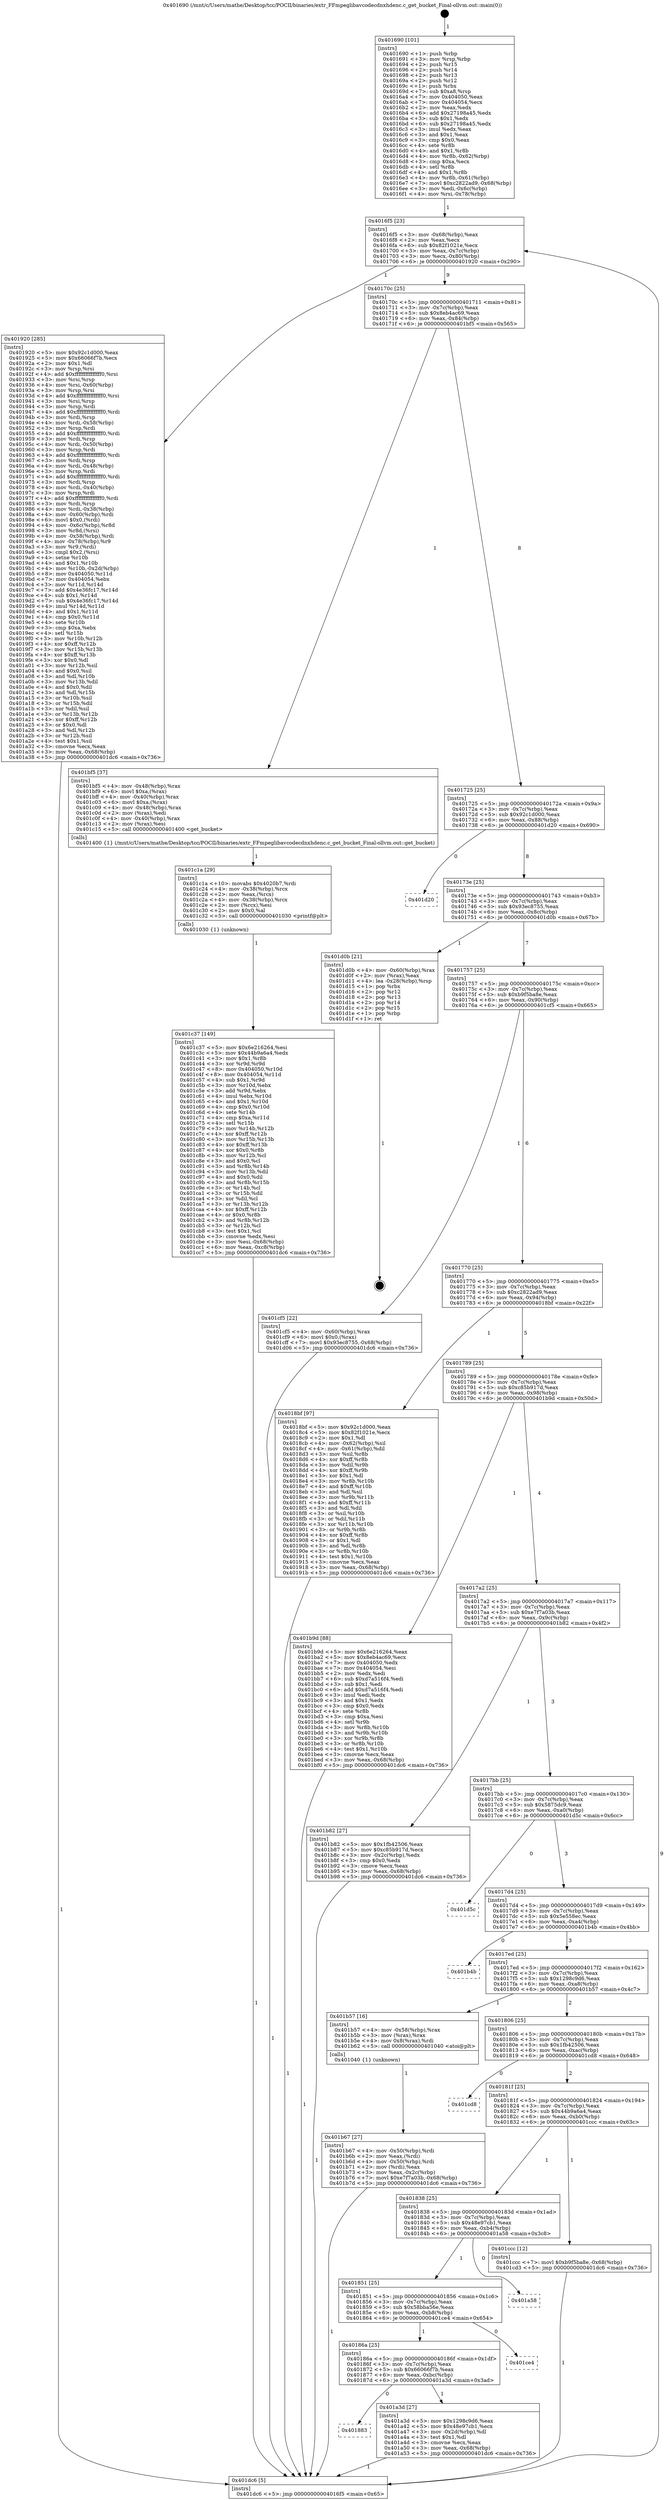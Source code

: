 digraph "0x401690" {
  label = "0x401690 (/mnt/c/Users/mathe/Desktop/tcc/POCII/binaries/extr_FFmpeglibavcodecdnxhdenc.c_get_bucket_Final-ollvm.out::main(0))"
  labelloc = "t"
  node[shape=record]

  Entry [label="",width=0.3,height=0.3,shape=circle,fillcolor=black,style=filled]
  "0x4016f5" [label="{
     0x4016f5 [23]\l
     | [instrs]\l
     &nbsp;&nbsp;0x4016f5 \<+3\>: mov -0x68(%rbp),%eax\l
     &nbsp;&nbsp;0x4016f8 \<+2\>: mov %eax,%ecx\l
     &nbsp;&nbsp;0x4016fa \<+6\>: sub $0x82f1021e,%ecx\l
     &nbsp;&nbsp;0x401700 \<+3\>: mov %eax,-0x7c(%rbp)\l
     &nbsp;&nbsp;0x401703 \<+3\>: mov %ecx,-0x80(%rbp)\l
     &nbsp;&nbsp;0x401706 \<+6\>: je 0000000000401920 \<main+0x290\>\l
  }"]
  "0x401920" [label="{
     0x401920 [285]\l
     | [instrs]\l
     &nbsp;&nbsp;0x401920 \<+5\>: mov $0x92c1d000,%eax\l
     &nbsp;&nbsp;0x401925 \<+5\>: mov $0x66066f7b,%ecx\l
     &nbsp;&nbsp;0x40192a \<+2\>: mov $0x1,%dl\l
     &nbsp;&nbsp;0x40192c \<+3\>: mov %rsp,%rsi\l
     &nbsp;&nbsp;0x40192f \<+4\>: add $0xfffffffffffffff0,%rsi\l
     &nbsp;&nbsp;0x401933 \<+3\>: mov %rsi,%rsp\l
     &nbsp;&nbsp;0x401936 \<+4\>: mov %rsi,-0x60(%rbp)\l
     &nbsp;&nbsp;0x40193a \<+3\>: mov %rsp,%rsi\l
     &nbsp;&nbsp;0x40193d \<+4\>: add $0xfffffffffffffff0,%rsi\l
     &nbsp;&nbsp;0x401941 \<+3\>: mov %rsi,%rsp\l
     &nbsp;&nbsp;0x401944 \<+3\>: mov %rsp,%rdi\l
     &nbsp;&nbsp;0x401947 \<+4\>: add $0xfffffffffffffff0,%rdi\l
     &nbsp;&nbsp;0x40194b \<+3\>: mov %rdi,%rsp\l
     &nbsp;&nbsp;0x40194e \<+4\>: mov %rdi,-0x58(%rbp)\l
     &nbsp;&nbsp;0x401952 \<+3\>: mov %rsp,%rdi\l
     &nbsp;&nbsp;0x401955 \<+4\>: add $0xfffffffffffffff0,%rdi\l
     &nbsp;&nbsp;0x401959 \<+3\>: mov %rdi,%rsp\l
     &nbsp;&nbsp;0x40195c \<+4\>: mov %rdi,-0x50(%rbp)\l
     &nbsp;&nbsp;0x401960 \<+3\>: mov %rsp,%rdi\l
     &nbsp;&nbsp;0x401963 \<+4\>: add $0xfffffffffffffff0,%rdi\l
     &nbsp;&nbsp;0x401967 \<+3\>: mov %rdi,%rsp\l
     &nbsp;&nbsp;0x40196a \<+4\>: mov %rdi,-0x48(%rbp)\l
     &nbsp;&nbsp;0x40196e \<+3\>: mov %rsp,%rdi\l
     &nbsp;&nbsp;0x401971 \<+4\>: add $0xfffffffffffffff0,%rdi\l
     &nbsp;&nbsp;0x401975 \<+3\>: mov %rdi,%rsp\l
     &nbsp;&nbsp;0x401978 \<+4\>: mov %rdi,-0x40(%rbp)\l
     &nbsp;&nbsp;0x40197c \<+3\>: mov %rsp,%rdi\l
     &nbsp;&nbsp;0x40197f \<+4\>: add $0xfffffffffffffff0,%rdi\l
     &nbsp;&nbsp;0x401983 \<+3\>: mov %rdi,%rsp\l
     &nbsp;&nbsp;0x401986 \<+4\>: mov %rdi,-0x38(%rbp)\l
     &nbsp;&nbsp;0x40198a \<+4\>: mov -0x60(%rbp),%rdi\l
     &nbsp;&nbsp;0x40198e \<+6\>: movl $0x0,(%rdi)\l
     &nbsp;&nbsp;0x401994 \<+4\>: mov -0x6c(%rbp),%r8d\l
     &nbsp;&nbsp;0x401998 \<+3\>: mov %r8d,(%rsi)\l
     &nbsp;&nbsp;0x40199b \<+4\>: mov -0x58(%rbp),%rdi\l
     &nbsp;&nbsp;0x40199f \<+4\>: mov -0x78(%rbp),%r9\l
     &nbsp;&nbsp;0x4019a3 \<+3\>: mov %r9,(%rdi)\l
     &nbsp;&nbsp;0x4019a6 \<+3\>: cmpl $0x2,(%rsi)\l
     &nbsp;&nbsp;0x4019a9 \<+4\>: setne %r10b\l
     &nbsp;&nbsp;0x4019ad \<+4\>: and $0x1,%r10b\l
     &nbsp;&nbsp;0x4019b1 \<+4\>: mov %r10b,-0x2d(%rbp)\l
     &nbsp;&nbsp;0x4019b5 \<+8\>: mov 0x404050,%r11d\l
     &nbsp;&nbsp;0x4019bd \<+7\>: mov 0x404054,%ebx\l
     &nbsp;&nbsp;0x4019c4 \<+3\>: mov %r11d,%r14d\l
     &nbsp;&nbsp;0x4019c7 \<+7\>: add $0x4e36fc17,%r14d\l
     &nbsp;&nbsp;0x4019ce \<+4\>: sub $0x1,%r14d\l
     &nbsp;&nbsp;0x4019d2 \<+7\>: sub $0x4e36fc17,%r14d\l
     &nbsp;&nbsp;0x4019d9 \<+4\>: imul %r14d,%r11d\l
     &nbsp;&nbsp;0x4019dd \<+4\>: and $0x1,%r11d\l
     &nbsp;&nbsp;0x4019e1 \<+4\>: cmp $0x0,%r11d\l
     &nbsp;&nbsp;0x4019e5 \<+4\>: sete %r10b\l
     &nbsp;&nbsp;0x4019e9 \<+3\>: cmp $0xa,%ebx\l
     &nbsp;&nbsp;0x4019ec \<+4\>: setl %r15b\l
     &nbsp;&nbsp;0x4019f0 \<+3\>: mov %r10b,%r12b\l
     &nbsp;&nbsp;0x4019f3 \<+4\>: xor $0xff,%r12b\l
     &nbsp;&nbsp;0x4019f7 \<+3\>: mov %r15b,%r13b\l
     &nbsp;&nbsp;0x4019fa \<+4\>: xor $0xff,%r13b\l
     &nbsp;&nbsp;0x4019fe \<+3\>: xor $0x0,%dl\l
     &nbsp;&nbsp;0x401a01 \<+3\>: mov %r12b,%sil\l
     &nbsp;&nbsp;0x401a04 \<+4\>: and $0x0,%sil\l
     &nbsp;&nbsp;0x401a08 \<+3\>: and %dl,%r10b\l
     &nbsp;&nbsp;0x401a0b \<+3\>: mov %r13b,%dil\l
     &nbsp;&nbsp;0x401a0e \<+4\>: and $0x0,%dil\l
     &nbsp;&nbsp;0x401a12 \<+3\>: and %dl,%r15b\l
     &nbsp;&nbsp;0x401a15 \<+3\>: or %r10b,%sil\l
     &nbsp;&nbsp;0x401a18 \<+3\>: or %r15b,%dil\l
     &nbsp;&nbsp;0x401a1b \<+3\>: xor %dil,%sil\l
     &nbsp;&nbsp;0x401a1e \<+3\>: or %r13b,%r12b\l
     &nbsp;&nbsp;0x401a21 \<+4\>: xor $0xff,%r12b\l
     &nbsp;&nbsp;0x401a25 \<+3\>: or $0x0,%dl\l
     &nbsp;&nbsp;0x401a28 \<+3\>: and %dl,%r12b\l
     &nbsp;&nbsp;0x401a2b \<+3\>: or %r12b,%sil\l
     &nbsp;&nbsp;0x401a2e \<+4\>: test $0x1,%sil\l
     &nbsp;&nbsp;0x401a32 \<+3\>: cmovne %ecx,%eax\l
     &nbsp;&nbsp;0x401a35 \<+3\>: mov %eax,-0x68(%rbp)\l
     &nbsp;&nbsp;0x401a38 \<+5\>: jmp 0000000000401dc6 \<main+0x736\>\l
  }"]
  "0x40170c" [label="{
     0x40170c [25]\l
     | [instrs]\l
     &nbsp;&nbsp;0x40170c \<+5\>: jmp 0000000000401711 \<main+0x81\>\l
     &nbsp;&nbsp;0x401711 \<+3\>: mov -0x7c(%rbp),%eax\l
     &nbsp;&nbsp;0x401714 \<+5\>: sub $0x8eb4ac69,%eax\l
     &nbsp;&nbsp;0x401719 \<+6\>: mov %eax,-0x84(%rbp)\l
     &nbsp;&nbsp;0x40171f \<+6\>: je 0000000000401bf5 \<main+0x565\>\l
  }"]
  Exit [label="",width=0.3,height=0.3,shape=circle,fillcolor=black,style=filled,peripheries=2]
  "0x401bf5" [label="{
     0x401bf5 [37]\l
     | [instrs]\l
     &nbsp;&nbsp;0x401bf5 \<+4\>: mov -0x48(%rbp),%rax\l
     &nbsp;&nbsp;0x401bf9 \<+6\>: movl $0xa,(%rax)\l
     &nbsp;&nbsp;0x401bff \<+4\>: mov -0x40(%rbp),%rax\l
     &nbsp;&nbsp;0x401c03 \<+6\>: movl $0xa,(%rax)\l
     &nbsp;&nbsp;0x401c09 \<+4\>: mov -0x48(%rbp),%rax\l
     &nbsp;&nbsp;0x401c0d \<+2\>: mov (%rax),%edi\l
     &nbsp;&nbsp;0x401c0f \<+4\>: mov -0x40(%rbp),%rax\l
     &nbsp;&nbsp;0x401c13 \<+2\>: mov (%rax),%esi\l
     &nbsp;&nbsp;0x401c15 \<+5\>: call 0000000000401400 \<get_bucket\>\l
     | [calls]\l
     &nbsp;&nbsp;0x401400 \{1\} (/mnt/c/Users/mathe/Desktop/tcc/POCII/binaries/extr_FFmpeglibavcodecdnxhdenc.c_get_bucket_Final-ollvm.out::get_bucket)\l
  }"]
  "0x401725" [label="{
     0x401725 [25]\l
     | [instrs]\l
     &nbsp;&nbsp;0x401725 \<+5\>: jmp 000000000040172a \<main+0x9a\>\l
     &nbsp;&nbsp;0x40172a \<+3\>: mov -0x7c(%rbp),%eax\l
     &nbsp;&nbsp;0x40172d \<+5\>: sub $0x92c1d000,%eax\l
     &nbsp;&nbsp;0x401732 \<+6\>: mov %eax,-0x88(%rbp)\l
     &nbsp;&nbsp;0x401738 \<+6\>: je 0000000000401d20 \<main+0x690\>\l
  }"]
  "0x401c37" [label="{
     0x401c37 [149]\l
     | [instrs]\l
     &nbsp;&nbsp;0x401c37 \<+5\>: mov $0x6e216264,%esi\l
     &nbsp;&nbsp;0x401c3c \<+5\>: mov $0x44b9a6a4,%edx\l
     &nbsp;&nbsp;0x401c41 \<+3\>: mov $0x1,%r8b\l
     &nbsp;&nbsp;0x401c44 \<+3\>: xor %r9d,%r9d\l
     &nbsp;&nbsp;0x401c47 \<+8\>: mov 0x404050,%r10d\l
     &nbsp;&nbsp;0x401c4f \<+8\>: mov 0x404054,%r11d\l
     &nbsp;&nbsp;0x401c57 \<+4\>: sub $0x1,%r9d\l
     &nbsp;&nbsp;0x401c5b \<+3\>: mov %r10d,%ebx\l
     &nbsp;&nbsp;0x401c5e \<+3\>: add %r9d,%ebx\l
     &nbsp;&nbsp;0x401c61 \<+4\>: imul %ebx,%r10d\l
     &nbsp;&nbsp;0x401c65 \<+4\>: and $0x1,%r10d\l
     &nbsp;&nbsp;0x401c69 \<+4\>: cmp $0x0,%r10d\l
     &nbsp;&nbsp;0x401c6d \<+4\>: sete %r14b\l
     &nbsp;&nbsp;0x401c71 \<+4\>: cmp $0xa,%r11d\l
     &nbsp;&nbsp;0x401c75 \<+4\>: setl %r15b\l
     &nbsp;&nbsp;0x401c79 \<+3\>: mov %r14b,%r12b\l
     &nbsp;&nbsp;0x401c7c \<+4\>: xor $0xff,%r12b\l
     &nbsp;&nbsp;0x401c80 \<+3\>: mov %r15b,%r13b\l
     &nbsp;&nbsp;0x401c83 \<+4\>: xor $0xff,%r13b\l
     &nbsp;&nbsp;0x401c87 \<+4\>: xor $0x0,%r8b\l
     &nbsp;&nbsp;0x401c8b \<+3\>: mov %r12b,%cl\l
     &nbsp;&nbsp;0x401c8e \<+3\>: and $0x0,%cl\l
     &nbsp;&nbsp;0x401c91 \<+3\>: and %r8b,%r14b\l
     &nbsp;&nbsp;0x401c94 \<+3\>: mov %r13b,%dil\l
     &nbsp;&nbsp;0x401c97 \<+4\>: and $0x0,%dil\l
     &nbsp;&nbsp;0x401c9b \<+3\>: and %r8b,%r15b\l
     &nbsp;&nbsp;0x401c9e \<+3\>: or %r14b,%cl\l
     &nbsp;&nbsp;0x401ca1 \<+3\>: or %r15b,%dil\l
     &nbsp;&nbsp;0x401ca4 \<+3\>: xor %dil,%cl\l
     &nbsp;&nbsp;0x401ca7 \<+3\>: or %r13b,%r12b\l
     &nbsp;&nbsp;0x401caa \<+4\>: xor $0xff,%r12b\l
     &nbsp;&nbsp;0x401cae \<+4\>: or $0x0,%r8b\l
     &nbsp;&nbsp;0x401cb2 \<+3\>: and %r8b,%r12b\l
     &nbsp;&nbsp;0x401cb5 \<+3\>: or %r12b,%cl\l
     &nbsp;&nbsp;0x401cb8 \<+3\>: test $0x1,%cl\l
     &nbsp;&nbsp;0x401cbb \<+3\>: cmovne %edx,%esi\l
     &nbsp;&nbsp;0x401cbe \<+3\>: mov %esi,-0x68(%rbp)\l
     &nbsp;&nbsp;0x401cc1 \<+6\>: mov %eax,-0xc8(%rbp)\l
     &nbsp;&nbsp;0x401cc7 \<+5\>: jmp 0000000000401dc6 \<main+0x736\>\l
  }"]
  "0x401d20" [label="{
     0x401d20\l
  }", style=dashed]
  "0x40173e" [label="{
     0x40173e [25]\l
     | [instrs]\l
     &nbsp;&nbsp;0x40173e \<+5\>: jmp 0000000000401743 \<main+0xb3\>\l
     &nbsp;&nbsp;0x401743 \<+3\>: mov -0x7c(%rbp),%eax\l
     &nbsp;&nbsp;0x401746 \<+5\>: sub $0x93ec8755,%eax\l
     &nbsp;&nbsp;0x40174b \<+6\>: mov %eax,-0x8c(%rbp)\l
     &nbsp;&nbsp;0x401751 \<+6\>: je 0000000000401d0b \<main+0x67b\>\l
  }"]
  "0x401c1a" [label="{
     0x401c1a [29]\l
     | [instrs]\l
     &nbsp;&nbsp;0x401c1a \<+10\>: movabs $0x4020b7,%rdi\l
     &nbsp;&nbsp;0x401c24 \<+4\>: mov -0x38(%rbp),%rcx\l
     &nbsp;&nbsp;0x401c28 \<+2\>: mov %eax,(%rcx)\l
     &nbsp;&nbsp;0x401c2a \<+4\>: mov -0x38(%rbp),%rcx\l
     &nbsp;&nbsp;0x401c2e \<+2\>: mov (%rcx),%esi\l
     &nbsp;&nbsp;0x401c30 \<+2\>: mov $0x0,%al\l
     &nbsp;&nbsp;0x401c32 \<+5\>: call 0000000000401030 \<printf@plt\>\l
     | [calls]\l
     &nbsp;&nbsp;0x401030 \{1\} (unknown)\l
  }"]
  "0x401d0b" [label="{
     0x401d0b [21]\l
     | [instrs]\l
     &nbsp;&nbsp;0x401d0b \<+4\>: mov -0x60(%rbp),%rax\l
     &nbsp;&nbsp;0x401d0f \<+2\>: mov (%rax),%eax\l
     &nbsp;&nbsp;0x401d11 \<+4\>: lea -0x28(%rbp),%rsp\l
     &nbsp;&nbsp;0x401d15 \<+1\>: pop %rbx\l
     &nbsp;&nbsp;0x401d16 \<+2\>: pop %r12\l
     &nbsp;&nbsp;0x401d18 \<+2\>: pop %r13\l
     &nbsp;&nbsp;0x401d1a \<+2\>: pop %r14\l
     &nbsp;&nbsp;0x401d1c \<+2\>: pop %r15\l
     &nbsp;&nbsp;0x401d1e \<+1\>: pop %rbp\l
     &nbsp;&nbsp;0x401d1f \<+1\>: ret\l
  }"]
  "0x401757" [label="{
     0x401757 [25]\l
     | [instrs]\l
     &nbsp;&nbsp;0x401757 \<+5\>: jmp 000000000040175c \<main+0xcc\>\l
     &nbsp;&nbsp;0x40175c \<+3\>: mov -0x7c(%rbp),%eax\l
     &nbsp;&nbsp;0x40175f \<+5\>: sub $0xb9f5ba8e,%eax\l
     &nbsp;&nbsp;0x401764 \<+6\>: mov %eax,-0x90(%rbp)\l
     &nbsp;&nbsp;0x40176a \<+6\>: je 0000000000401cf5 \<main+0x665\>\l
  }"]
  "0x401b67" [label="{
     0x401b67 [27]\l
     | [instrs]\l
     &nbsp;&nbsp;0x401b67 \<+4\>: mov -0x50(%rbp),%rdi\l
     &nbsp;&nbsp;0x401b6b \<+2\>: mov %eax,(%rdi)\l
     &nbsp;&nbsp;0x401b6d \<+4\>: mov -0x50(%rbp),%rdi\l
     &nbsp;&nbsp;0x401b71 \<+2\>: mov (%rdi),%eax\l
     &nbsp;&nbsp;0x401b73 \<+3\>: mov %eax,-0x2c(%rbp)\l
     &nbsp;&nbsp;0x401b76 \<+7\>: movl $0xe7f7a03b,-0x68(%rbp)\l
     &nbsp;&nbsp;0x401b7d \<+5\>: jmp 0000000000401dc6 \<main+0x736\>\l
  }"]
  "0x401cf5" [label="{
     0x401cf5 [22]\l
     | [instrs]\l
     &nbsp;&nbsp;0x401cf5 \<+4\>: mov -0x60(%rbp),%rax\l
     &nbsp;&nbsp;0x401cf9 \<+6\>: movl $0x0,(%rax)\l
     &nbsp;&nbsp;0x401cff \<+7\>: movl $0x93ec8755,-0x68(%rbp)\l
     &nbsp;&nbsp;0x401d06 \<+5\>: jmp 0000000000401dc6 \<main+0x736\>\l
  }"]
  "0x401770" [label="{
     0x401770 [25]\l
     | [instrs]\l
     &nbsp;&nbsp;0x401770 \<+5\>: jmp 0000000000401775 \<main+0xe5\>\l
     &nbsp;&nbsp;0x401775 \<+3\>: mov -0x7c(%rbp),%eax\l
     &nbsp;&nbsp;0x401778 \<+5\>: sub $0xc2822ad9,%eax\l
     &nbsp;&nbsp;0x40177d \<+6\>: mov %eax,-0x94(%rbp)\l
     &nbsp;&nbsp;0x401783 \<+6\>: je 00000000004018bf \<main+0x22f\>\l
  }"]
  "0x401883" [label="{
     0x401883\l
  }", style=dashed]
  "0x4018bf" [label="{
     0x4018bf [97]\l
     | [instrs]\l
     &nbsp;&nbsp;0x4018bf \<+5\>: mov $0x92c1d000,%eax\l
     &nbsp;&nbsp;0x4018c4 \<+5\>: mov $0x82f1021e,%ecx\l
     &nbsp;&nbsp;0x4018c9 \<+2\>: mov $0x1,%dl\l
     &nbsp;&nbsp;0x4018cb \<+4\>: mov -0x62(%rbp),%sil\l
     &nbsp;&nbsp;0x4018cf \<+4\>: mov -0x61(%rbp),%dil\l
     &nbsp;&nbsp;0x4018d3 \<+3\>: mov %sil,%r8b\l
     &nbsp;&nbsp;0x4018d6 \<+4\>: xor $0xff,%r8b\l
     &nbsp;&nbsp;0x4018da \<+3\>: mov %dil,%r9b\l
     &nbsp;&nbsp;0x4018dd \<+4\>: xor $0xff,%r9b\l
     &nbsp;&nbsp;0x4018e1 \<+3\>: xor $0x1,%dl\l
     &nbsp;&nbsp;0x4018e4 \<+3\>: mov %r8b,%r10b\l
     &nbsp;&nbsp;0x4018e7 \<+4\>: and $0xff,%r10b\l
     &nbsp;&nbsp;0x4018eb \<+3\>: and %dl,%sil\l
     &nbsp;&nbsp;0x4018ee \<+3\>: mov %r9b,%r11b\l
     &nbsp;&nbsp;0x4018f1 \<+4\>: and $0xff,%r11b\l
     &nbsp;&nbsp;0x4018f5 \<+3\>: and %dl,%dil\l
     &nbsp;&nbsp;0x4018f8 \<+3\>: or %sil,%r10b\l
     &nbsp;&nbsp;0x4018fb \<+3\>: or %dil,%r11b\l
     &nbsp;&nbsp;0x4018fe \<+3\>: xor %r11b,%r10b\l
     &nbsp;&nbsp;0x401901 \<+3\>: or %r9b,%r8b\l
     &nbsp;&nbsp;0x401904 \<+4\>: xor $0xff,%r8b\l
     &nbsp;&nbsp;0x401908 \<+3\>: or $0x1,%dl\l
     &nbsp;&nbsp;0x40190b \<+3\>: and %dl,%r8b\l
     &nbsp;&nbsp;0x40190e \<+3\>: or %r8b,%r10b\l
     &nbsp;&nbsp;0x401911 \<+4\>: test $0x1,%r10b\l
     &nbsp;&nbsp;0x401915 \<+3\>: cmovne %ecx,%eax\l
     &nbsp;&nbsp;0x401918 \<+3\>: mov %eax,-0x68(%rbp)\l
     &nbsp;&nbsp;0x40191b \<+5\>: jmp 0000000000401dc6 \<main+0x736\>\l
  }"]
  "0x401789" [label="{
     0x401789 [25]\l
     | [instrs]\l
     &nbsp;&nbsp;0x401789 \<+5\>: jmp 000000000040178e \<main+0xfe\>\l
     &nbsp;&nbsp;0x40178e \<+3\>: mov -0x7c(%rbp),%eax\l
     &nbsp;&nbsp;0x401791 \<+5\>: sub $0xc85b917d,%eax\l
     &nbsp;&nbsp;0x401796 \<+6\>: mov %eax,-0x98(%rbp)\l
     &nbsp;&nbsp;0x40179c \<+6\>: je 0000000000401b9d \<main+0x50d\>\l
  }"]
  "0x401dc6" [label="{
     0x401dc6 [5]\l
     | [instrs]\l
     &nbsp;&nbsp;0x401dc6 \<+5\>: jmp 00000000004016f5 \<main+0x65\>\l
  }"]
  "0x401690" [label="{
     0x401690 [101]\l
     | [instrs]\l
     &nbsp;&nbsp;0x401690 \<+1\>: push %rbp\l
     &nbsp;&nbsp;0x401691 \<+3\>: mov %rsp,%rbp\l
     &nbsp;&nbsp;0x401694 \<+2\>: push %r15\l
     &nbsp;&nbsp;0x401696 \<+2\>: push %r14\l
     &nbsp;&nbsp;0x401698 \<+2\>: push %r13\l
     &nbsp;&nbsp;0x40169a \<+2\>: push %r12\l
     &nbsp;&nbsp;0x40169c \<+1\>: push %rbx\l
     &nbsp;&nbsp;0x40169d \<+7\>: sub $0xa8,%rsp\l
     &nbsp;&nbsp;0x4016a4 \<+7\>: mov 0x404050,%eax\l
     &nbsp;&nbsp;0x4016ab \<+7\>: mov 0x404054,%ecx\l
     &nbsp;&nbsp;0x4016b2 \<+2\>: mov %eax,%edx\l
     &nbsp;&nbsp;0x4016b4 \<+6\>: add $0x27198a45,%edx\l
     &nbsp;&nbsp;0x4016ba \<+3\>: sub $0x1,%edx\l
     &nbsp;&nbsp;0x4016bd \<+6\>: sub $0x27198a45,%edx\l
     &nbsp;&nbsp;0x4016c3 \<+3\>: imul %edx,%eax\l
     &nbsp;&nbsp;0x4016c6 \<+3\>: and $0x1,%eax\l
     &nbsp;&nbsp;0x4016c9 \<+3\>: cmp $0x0,%eax\l
     &nbsp;&nbsp;0x4016cc \<+4\>: sete %r8b\l
     &nbsp;&nbsp;0x4016d0 \<+4\>: and $0x1,%r8b\l
     &nbsp;&nbsp;0x4016d4 \<+4\>: mov %r8b,-0x62(%rbp)\l
     &nbsp;&nbsp;0x4016d8 \<+3\>: cmp $0xa,%ecx\l
     &nbsp;&nbsp;0x4016db \<+4\>: setl %r8b\l
     &nbsp;&nbsp;0x4016df \<+4\>: and $0x1,%r8b\l
     &nbsp;&nbsp;0x4016e3 \<+4\>: mov %r8b,-0x61(%rbp)\l
     &nbsp;&nbsp;0x4016e7 \<+7\>: movl $0xc2822ad9,-0x68(%rbp)\l
     &nbsp;&nbsp;0x4016ee \<+3\>: mov %edi,-0x6c(%rbp)\l
     &nbsp;&nbsp;0x4016f1 \<+4\>: mov %rsi,-0x78(%rbp)\l
  }"]
  "0x401a3d" [label="{
     0x401a3d [27]\l
     | [instrs]\l
     &nbsp;&nbsp;0x401a3d \<+5\>: mov $0x1298c9d6,%eax\l
     &nbsp;&nbsp;0x401a42 \<+5\>: mov $0x48e97cb1,%ecx\l
     &nbsp;&nbsp;0x401a47 \<+3\>: mov -0x2d(%rbp),%dl\l
     &nbsp;&nbsp;0x401a4a \<+3\>: test $0x1,%dl\l
     &nbsp;&nbsp;0x401a4d \<+3\>: cmovne %ecx,%eax\l
     &nbsp;&nbsp;0x401a50 \<+3\>: mov %eax,-0x68(%rbp)\l
     &nbsp;&nbsp;0x401a53 \<+5\>: jmp 0000000000401dc6 \<main+0x736\>\l
  }"]
  "0x40186a" [label="{
     0x40186a [25]\l
     | [instrs]\l
     &nbsp;&nbsp;0x40186a \<+5\>: jmp 000000000040186f \<main+0x1df\>\l
     &nbsp;&nbsp;0x40186f \<+3\>: mov -0x7c(%rbp),%eax\l
     &nbsp;&nbsp;0x401872 \<+5\>: sub $0x66066f7b,%eax\l
     &nbsp;&nbsp;0x401877 \<+6\>: mov %eax,-0xbc(%rbp)\l
     &nbsp;&nbsp;0x40187d \<+6\>: je 0000000000401a3d \<main+0x3ad\>\l
  }"]
  "0x401b9d" [label="{
     0x401b9d [88]\l
     | [instrs]\l
     &nbsp;&nbsp;0x401b9d \<+5\>: mov $0x6e216264,%eax\l
     &nbsp;&nbsp;0x401ba2 \<+5\>: mov $0x8eb4ac69,%ecx\l
     &nbsp;&nbsp;0x401ba7 \<+7\>: mov 0x404050,%edx\l
     &nbsp;&nbsp;0x401bae \<+7\>: mov 0x404054,%esi\l
     &nbsp;&nbsp;0x401bb5 \<+2\>: mov %edx,%edi\l
     &nbsp;&nbsp;0x401bb7 \<+6\>: sub $0xd7a516f4,%edi\l
     &nbsp;&nbsp;0x401bbd \<+3\>: sub $0x1,%edi\l
     &nbsp;&nbsp;0x401bc0 \<+6\>: add $0xd7a516f4,%edi\l
     &nbsp;&nbsp;0x401bc6 \<+3\>: imul %edi,%edx\l
     &nbsp;&nbsp;0x401bc9 \<+3\>: and $0x1,%edx\l
     &nbsp;&nbsp;0x401bcc \<+3\>: cmp $0x0,%edx\l
     &nbsp;&nbsp;0x401bcf \<+4\>: sete %r8b\l
     &nbsp;&nbsp;0x401bd3 \<+3\>: cmp $0xa,%esi\l
     &nbsp;&nbsp;0x401bd6 \<+4\>: setl %r9b\l
     &nbsp;&nbsp;0x401bda \<+3\>: mov %r8b,%r10b\l
     &nbsp;&nbsp;0x401bdd \<+3\>: and %r9b,%r10b\l
     &nbsp;&nbsp;0x401be0 \<+3\>: xor %r9b,%r8b\l
     &nbsp;&nbsp;0x401be3 \<+3\>: or %r8b,%r10b\l
     &nbsp;&nbsp;0x401be6 \<+4\>: test $0x1,%r10b\l
     &nbsp;&nbsp;0x401bea \<+3\>: cmovne %ecx,%eax\l
     &nbsp;&nbsp;0x401bed \<+3\>: mov %eax,-0x68(%rbp)\l
     &nbsp;&nbsp;0x401bf0 \<+5\>: jmp 0000000000401dc6 \<main+0x736\>\l
  }"]
  "0x4017a2" [label="{
     0x4017a2 [25]\l
     | [instrs]\l
     &nbsp;&nbsp;0x4017a2 \<+5\>: jmp 00000000004017a7 \<main+0x117\>\l
     &nbsp;&nbsp;0x4017a7 \<+3\>: mov -0x7c(%rbp),%eax\l
     &nbsp;&nbsp;0x4017aa \<+5\>: sub $0xe7f7a03b,%eax\l
     &nbsp;&nbsp;0x4017af \<+6\>: mov %eax,-0x9c(%rbp)\l
     &nbsp;&nbsp;0x4017b5 \<+6\>: je 0000000000401b82 \<main+0x4f2\>\l
  }"]
  "0x401ce4" [label="{
     0x401ce4\l
  }", style=dashed]
  "0x401b82" [label="{
     0x401b82 [27]\l
     | [instrs]\l
     &nbsp;&nbsp;0x401b82 \<+5\>: mov $0x1fb42506,%eax\l
     &nbsp;&nbsp;0x401b87 \<+5\>: mov $0xc85b917d,%ecx\l
     &nbsp;&nbsp;0x401b8c \<+3\>: mov -0x2c(%rbp),%edx\l
     &nbsp;&nbsp;0x401b8f \<+3\>: cmp $0x0,%edx\l
     &nbsp;&nbsp;0x401b92 \<+3\>: cmove %ecx,%eax\l
     &nbsp;&nbsp;0x401b95 \<+3\>: mov %eax,-0x68(%rbp)\l
     &nbsp;&nbsp;0x401b98 \<+5\>: jmp 0000000000401dc6 \<main+0x736\>\l
  }"]
  "0x4017bb" [label="{
     0x4017bb [25]\l
     | [instrs]\l
     &nbsp;&nbsp;0x4017bb \<+5\>: jmp 00000000004017c0 \<main+0x130\>\l
     &nbsp;&nbsp;0x4017c0 \<+3\>: mov -0x7c(%rbp),%eax\l
     &nbsp;&nbsp;0x4017c3 \<+5\>: sub $0x5875dc9,%eax\l
     &nbsp;&nbsp;0x4017c8 \<+6\>: mov %eax,-0xa0(%rbp)\l
     &nbsp;&nbsp;0x4017ce \<+6\>: je 0000000000401d5c \<main+0x6cc\>\l
  }"]
  "0x401851" [label="{
     0x401851 [25]\l
     | [instrs]\l
     &nbsp;&nbsp;0x401851 \<+5\>: jmp 0000000000401856 \<main+0x1c6\>\l
     &nbsp;&nbsp;0x401856 \<+3\>: mov -0x7c(%rbp),%eax\l
     &nbsp;&nbsp;0x401859 \<+5\>: sub $0x58bba56e,%eax\l
     &nbsp;&nbsp;0x40185e \<+6\>: mov %eax,-0xb8(%rbp)\l
     &nbsp;&nbsp;0x401864 \<+6\>: je 0000000000401ce4 \<main+0x654\>\l
  }"]
  "0x401d5c" [label="{
     0x401d5c\l
  }", style=dashed]
  "0x4017d4" [label="{
     0x4017d4 [25]\l
     | [instrs]\l
     &nbsp;&nbsp;0x4017d4 \<+5\>: jmp 00000000004017d9 \<main+0x149\>\l
     &nbsp;&nbsp;0x4017d9 \<+3\>: mov -0x7c(%rbp),%eax\l
     &nbsp;&nbsp;0x4017dc \<+5\>: sub $0x5e558ec,%eax\l
     &nbsp;&nbsp;0x4017e1 \<+6\>: mov %eax,-0xa4(%rbp)\l
     &nbsp;&nbsp;0x4017e7 \<+6\>: je 0000000000401b4b \<main+0x4bb\>\l
  }"]
  "0x401a58" [label="{
     0x401a58\l
  }", style=dashed]
  "0x401b4b" [label="{
     0x401b4b\l
  }", style=dashed]
  "0x4017ed" [label="{
     0x4017ed [25]\l
     | [instrs]\l
     &nbsp;&nbsp;0x4017ed \<+5\>: jmp 00000000004017f2 \<main+0x162\>\l
     &nbsp;&nbsp;0x4017f2 \<+3\>: mov -0x7c(%rbp),%eax\l
     &nbsp;&nbsp;0x4017f5 \<+5\>: sub $0x1298c9d6,%eax\l
     &nbsp;&nbsp;0x4017fa \<+6\>: mov %eax,-0xa8(%rbp)\l
     &nbsp;&nbsp;0x401800 \<+6\>: je 0000000000401b57 \<main+0x4c7\>\l
  }"]
  "0x401838" [label="{
     0x401838 [25]\l
     | [instrs]\l
     &nbsp;&nbsp;0x401838 \<+5\>: jmp 000000000040183d \<main+0x1ad\>\l
     &nbsp;&nbsp;0x40183d \<+3\>: mov -0x7c(%rbp),%eax\l
     &nbsp;&nbsp;0x401840 \<+5\>: sub $0x48e97cb1,%eax\l
     &nbsp;&nbsp;0x401845 \<+6\>: mov %eax,-0xb4(%rbp)\l
     &nbsp;&nbsp;0x40184b \<+6\>: je 0000000000401a58 \<main+0x3c8\>\l
  }"]
  "0x401b57" [label="{
     0x401b57 [16]\l
     | [instrs]\l
     &nbsp;&nbsp;0x401b57 \<+4\>: mov -0x58(%rbp),%rax\l
     &nbsp;&nbsp;0x401b5b \<+3\>: mov (%rax),%rax\l
     &nbsp;&nbsp;0x401b5e \<+4\>: mov 0x8(%rax),%rdi\l
     &nbsp;&nbsp;0x401b62 \<+5\>: call 0000000000401040 \<atoi@plt\>\l
     | [calls]\l
     &nbsp;&nbsp;0x401040 \{1\} (unknown)\l
  }"]
  "0x401806" [label="{
     0x401806 [25]\l
     | [instrs]\l
     &nbsp;&nbsp;0x401806 \<+5\>: jmp 000000000040180b \<main+0x17b\>\l
     &nbsp;&nbsp;0x40180b \<+3\>: mov -0x7c(%rbp),%eax\l
     &nbsp;&nbsp;0x40180e \<+5\>: sub $0x1fb42506,%eax\l
     &nbsp;&nbsp;0x401813 \<+6\>: mov %eax,-0xac(%rbp)\l
     &nbsp;&nbsp;0x401819 \<+6\>: je 0000000000401cd8 \<main+0x648\>\l
  }"]
  "0x401ccc" [label="{
     0x401ccc [12]\l
     | [instrs]\l
     &nbsp;&nbsp;0x401ccc \<+7\>: movl $0xb9f5ba8e,-0x68(%rbp)\l
     &nbsp;&nbsp;0x401cd3 \<+5\>: jmp 0000000000401dc6 \<main+0x736\>\l
  }"]
  "0x401cd8" [label="{
     0x401cd8\l
  }", style=dashed]
  "0x40181f" [label="{
     0x40181f [25]\l
     | [instrs]\l
     &nbsp;&nbsp;0x40181f \<+5\>: jmp 0000000000401824 \<main+0x194\>\l
     &nbsp;&nbsp;0x401824 \<+3\>: mov -0x7c(%rbp),%eax\l
     &nbsp;&nbsp;0x401827 \<+5\>: sub $0x44b9a6a4,%eax\l
     &nbsp;&nbsp;0x40182c \<+6\>: mov %eax,-0xb0(%rbp)\l
     &nbsp;&nbsp;0x401832 \<+6\>: je 0000000000401ccc \<main+0x63c\>\l
  }"]
  Entry -> "0x401690" [label=" 1"]
  "0x4016f5" -> "0x401920" [label=" 1"]
  "0x4016f5" -> "0x40170c" [label=" 9"]
  "0x401d0b" -> Exit [label=" 1"]
  "0x40170c" -> "0x401bf5" [label=" 1"]
  "0x40170c" -> "0x401725" [label=" 8"]
  "0x401cf5" -> "0x401dc6" [label=" 1"]
  "0x401725" -> "0x401d20" [label=" 0"]
  "0x401725" -> "0x40173e" [label=" 8"]
  "0x401ccc" -> "0x401dc6" [label=" 1"]
  "0x40173e" -> "0x401d0b" [label=" 1"]
  "0x40173e" -> "0x401757" [label=" 7"]
  "0x401c37" -> "0x401dc6" [label=" 1"]
  "0x401757" -> "0x401cf5" [label=" 1"]
  "0x401757" -> "0x401770" [label=" 6"]
  "0x401c1a" -> "0x401c37" [label=" 1"]
  "0x401770" -> "0x4018bf" [label=" 1"]
  "0x401770" -> "0x401789" [label=" 5"]
  "0x4018bf" -> "0x401dc6" [label=" 1"]
  "0x401690" -> "0x4016f5" [label=" 1"]
  "0x401dc6" -> "0x4016f5" [label=" 9"]
  "0x401bf5" -> "0x401c1a" [label=" 1"]
  "0x401920" -> "0x401dc6" [label=" 1"]
  "0x401b9d" -> "0x401dc6" [label=" 1"]
  "0x401789" -> "0x401b9d" [label=" 1"]
  "0x401789" -> "0x4017a2" [label=" 4"]
  "0x401b67" -> "0x401dc6" [label=" 1"]
  "0x4017a2" -> "0x401b82" [label=" 1"]
  "0x4017a2" -> "0x4017bb" [label=" 3"]
  "0x401b57" -> "0x401b67" [label=" 1"]
  "0x4017bb" -> "0x401d5c" [label=" 0"]
  "0x4017bb" -> "0x4017d4" [label=" 3"]
  "0x40186a" -> "0x401883" [label=" 0"]
  "0x4017d4" -> "0x401b4b" [label=" 0"]
  "0x4017d4" -> "0x4017ed" [label=" 3"]
  "0x40186a" -> "0x401a3d" [label=" 1"]
  "0x4017ed" -> "0x401b57" [label=" 1"]
  "0x4017ed" -> "0x401806" [label=" 2"]
  "0x401851" -> "0x40186a" [label=" 1"]
  "0x401806" -> "0x401cd8" [label=" 0"]
  "0x401806" -> "0x40181f" [label=" 2"]
  "0x401851" -> "0x401ce4" [label=" 0"]
  "0x40181f" -> "0x401ccc" [label=" 1"]
  "0x40181f" -> "0x401838" [label=" 1"]
  "0x401b82" -> "0x401dc6" [label=" 1"]
  "0x401838" -> "0x401a58" [label=" 0"]
  "0x401838" -> "0x401851" [label=" 1"]
  "0x401a3d" -> "0x401dc6" [label=" 1"]
}
